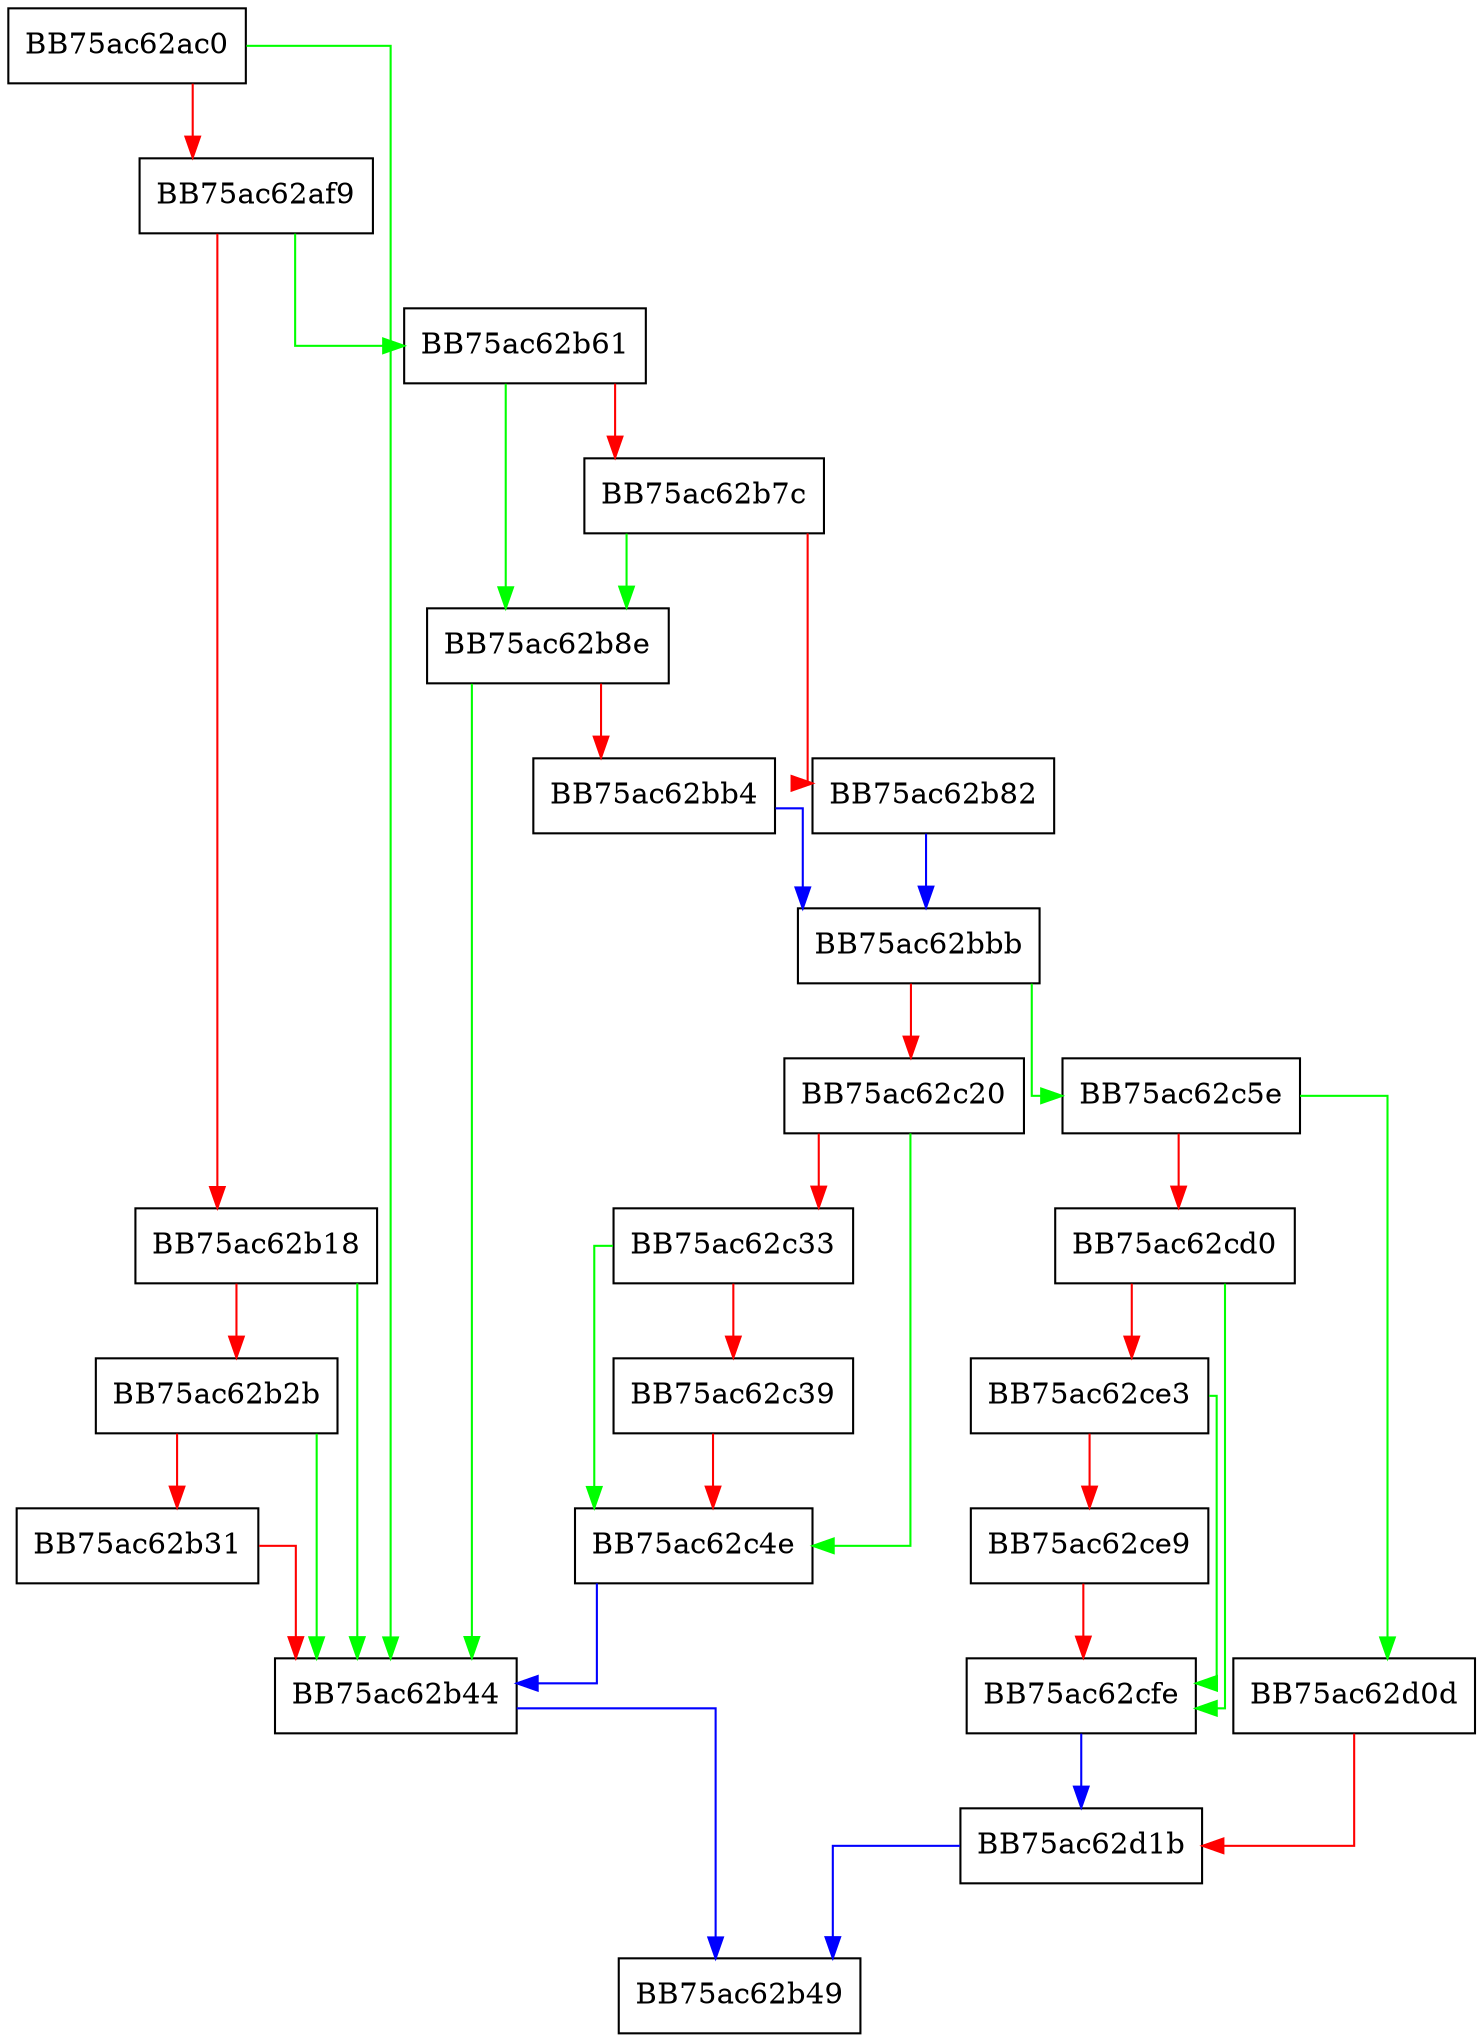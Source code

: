 digraph OpenFile {
  node [shape="box"];
  graph [splines=ortho];
  BB75ac62ac0 -> BB75ac62b44 [color="green"];
  BB75ac62ac0 -> BB75ac62af9 [color="red"];
  BB75ac62af9 -> BB75ac62b61 [color="green"];
  BB75ac62af9 -> BB75ac62b18 [color="red"];
  BB75ac62b18 -> BB75ac62b44 [color="green"];
  BB75ac62b18 -> BB75ac62b2b [color="red"];
  BB75ac62b2b -> BB75ac62b44 [color="green"];
  BB75ac62b2b -> BB75ac62b31 [color="red"];
  BB75ac62b31 -> BB75ac62b44 [color="red"];
  BB75ac62b44 -> BB75ac62b49 [color="blue"];
  BB75ac62b61 -> BB75ac62b8e [color="green"];
  BB75ac62b61 -> BB75ac62b7c [color="red"];
  BB75ac62b7c -> BB75ac62b8e [color="green"];
  BB75ac62b7c -> BB75ac62b82 [color="red"];
  BB75ac62b82 -> BB75ac62bbb [color="blue"];
  BB75ac62b8e -> BB75ac62b44 [color="green"];
  BB75ac62b8e -> BB75ac62bb4 [color="red"];
  BB75ac62bb4 -> BB75ac62bbb [color="blue"];
  BB75ac62bbb -> BB75ac62c5e [color="green"];
  BB75ac62bbb -> BB75ac62c20 [color="red"];
  BB75ac62c20 -> BB75ac62c4e [color="green"];
  BB75ac62c20 -> BB75ac62c33 [color="red"];
  BB75ac62c33 -> BB75ac62c4e [color="green"];
  BB75ac62c33 -> BB75ac62c39 [color="red"];
  BB75ac62c39 -> BB75ac62c4e [color="red"];
  BB75ac62c4e -> BB75ac62b44 [color="blue"];
  BB75ac62c5e -> BB75ac62d0d [color="green"];
  BB75ac62c5e -> BB75ac62cd0 [color="red"];
  BB75ac62cd0 -> BB75ac62cfe [color="green"];
  BB75ac62cd0 -> BB75ac62ce3 [color="red"];
  BB75ac62ce3 -> BB75ac62cfe [color="green"];
  BB75ac62ce3 -> BB75ac62ce9 [color="red"];
  BB75ac62ce9 -> BB75ac62cfe [color="red"];
  BB75ac62cfe -> BB75ac62d1b [color="blue"];
  BB75ac62d0d -> BB75ac62d1b [color="red"];
  BB75ac62d1b -> BB75ac62b49 [color="blue"];
}